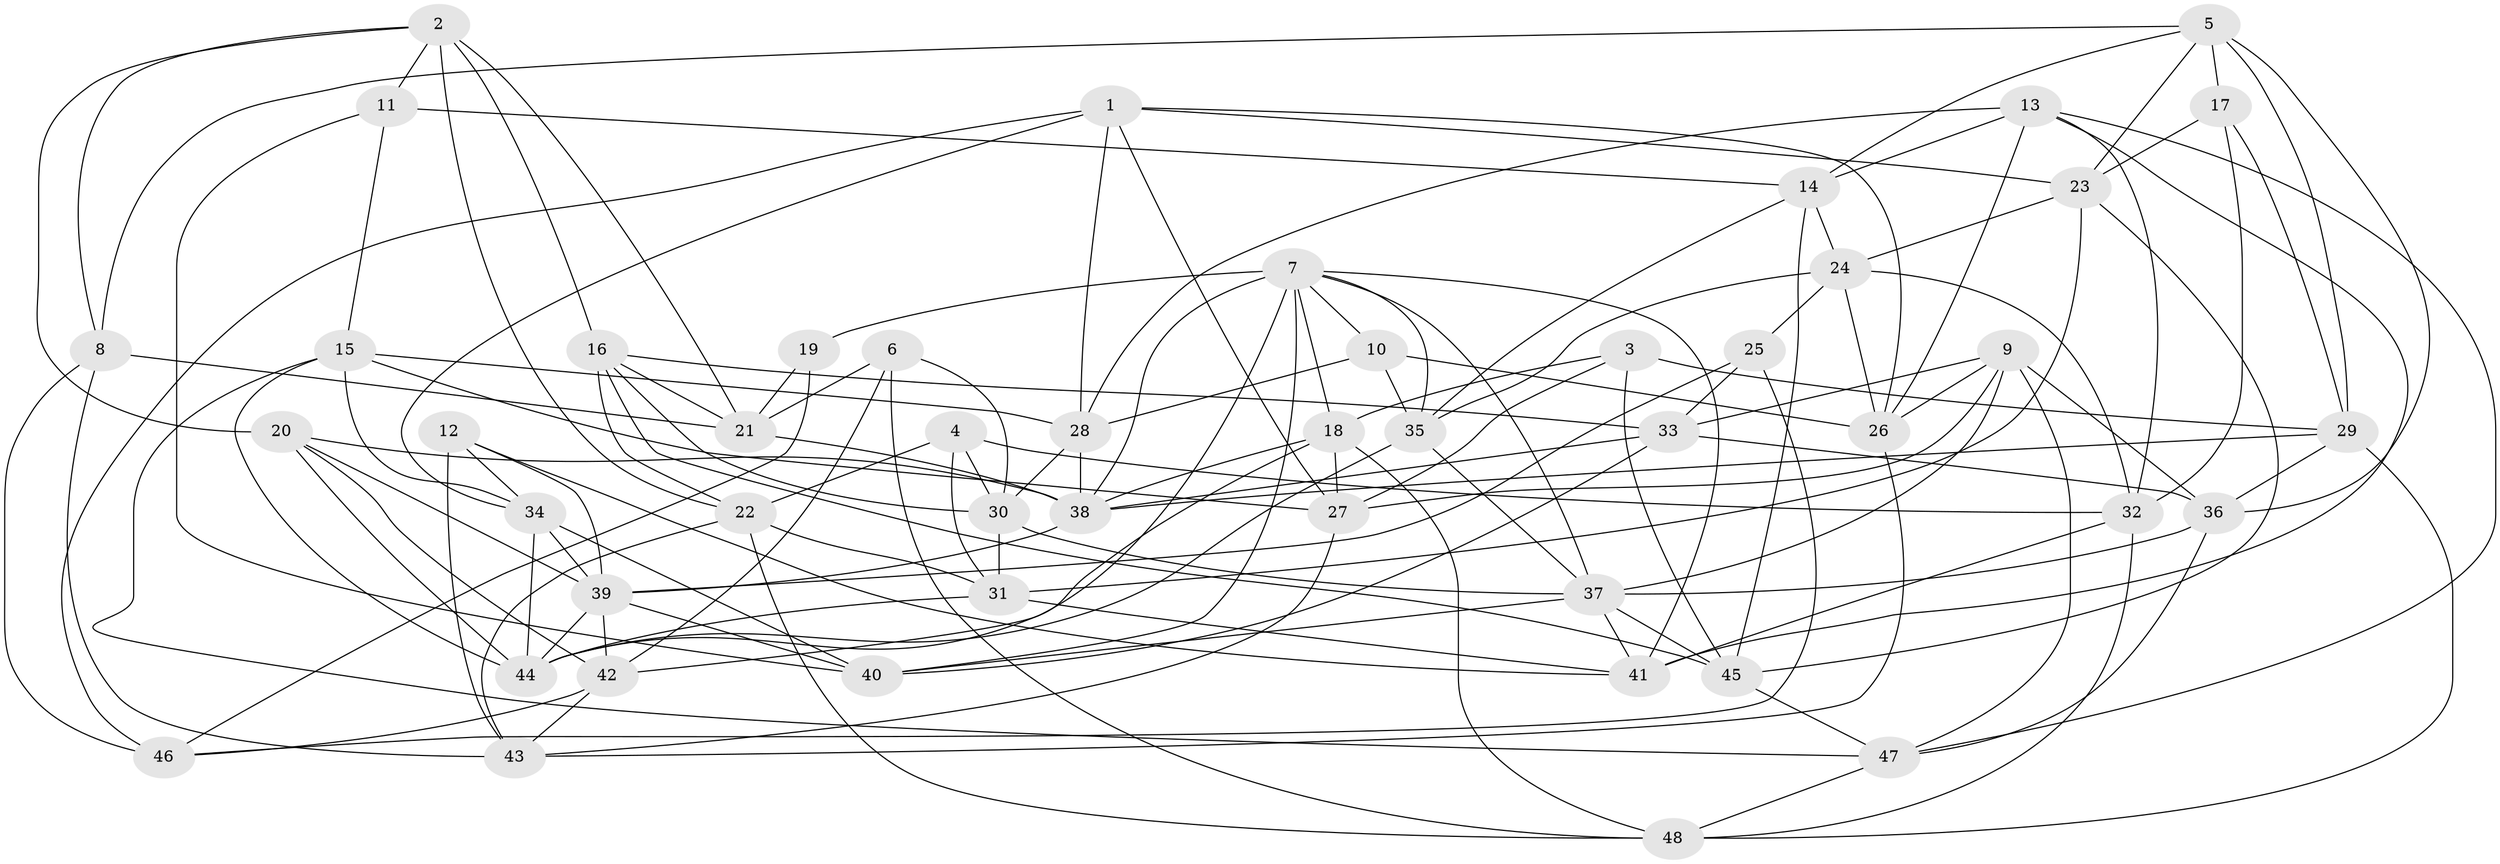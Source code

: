 // original degree distribution, {4: 1.0}
// Generated by graph-tools (version 1.1) at 2025/50/03/09/25 03:50:49]
// undirected, 48 vertices, 138 edges
graph export_dot {
graph [start="1"]
  node [color=gray90,style=filled];
  1;
  2;
  3;
  4;
  5;
  6;
  7;
  8;
  9;
  10;
  11;
  12;
  13;
  14;
  15;
  16;
  17;
  18;
  19;
  20;
  21;
  22;
  23;
  24;
  25;
  26;
  27;
  28;
  29;
  30;
  31;
  32;
  33;
  34;
  35;
  36;
  37;
  38;
  39;
  40;
  41;
  42;
  43;
  44;
  45;
  46;
  47;
  48;
  1 -- 23 [weight=1.0];
  1 -- 26 [weight=1.0];
  1 -- 27 [weight=1.0];
  1 -- 28 [weight=1.0];
  1 -- 34 [weight=1.0];
  1 -- 46 [weight=1.0];
  2 -- 8 [weight=1.0];
  2 -- 11 [weight=1.0];
  2 -- 16 [weight=1.0];
  2 -- 20 [weight=1.0];
  2 -- 21 [weight=1.0];
  2 -- 22 [weight=1.0];
  3 -- 18 [weight=1.0];
  3 -- 27 [weight=1.0];
  3 -- 29 [weight=1.0];
  3 -- 45 [weight=1.0];
  4 -- 22 [weight=1.0];
  4 -- 30 [weight=1.0];
  4 -- 31 [weight=1.0];
  4 -- 32 [weight=1.0];
  5 -- 8 [weight=1.0];
  5 -- 14 [weight=1.0];
  5 -- 17 [weight=1.0];
  5 -- 23 [weight=1.0];
  5 -- 29 [weight=1.0];
  5 -- 36 [weight=1.0];
  6 -- 21 [weight=1.0];
  6 -- 30 [weight=1.0];
  6 -- 42 [weight=1.0];
  6 -- 48 [weight=1.0];
  7 -- 10 [weight=1.0];
  7 -- 18 [weight=1.0];
  7 -- 19 [weight=2.0];
  7 -- 35 [weight=1.0];
  7 -- 37 [weight=1.0];
  7 -- 38 [weight=1.0];
  7 -- 40 [weight=1.0];
  7 -- 41 [weight=1.0];
  7 -- 42 [weight=1.0];
  8 -- 21 [weight=1.0];
  8 -- 43 [weight=1.0];
  8 -- 46 [weight=2.0];
  9 -- 26 [weight=1.0];
  9 -- 27 [weight=1.0];
  9 -- 33 [weight=1.0];
  9 -- 36 [weight=1.0];
  9 -- 37 [weight=1.0];
  9 -- 47 [weight=1.0];
  10 -- 26 [weight=1.0];
  10 -- 28 [weight=1.0];
  10 -- 35 [weight=1.0];
  11 -- 14 [weight=1.0];
  11 -- 15 [weight=1.0];
  11 -- 40 [weight=1.0];
  12 -- 34 [weight=1.0];
  12 -- 39 [weight=1.0];
  12 -- 41 [weight=1.0];
  12 -- 43 [weight=1.0];
  13 -- 14 [weight=1.0];
  13 -- 26 [weight=1.0];
  13 -- 28 [weight=1.0];
  13 -- 32 [weight=1.0];
  13 -- 41 [weight=1.0];
  13 -- 47 [weight=1.0];
  14 -- 24 [weight=1.0];
  14 -- 35 [weight=1.0];
  14 -- 45 [weight=1.0];
  15 -- 27 [weight=1.0];
  15 -- 28 [weight=1.0];
  15 -- 34 [weight=1.0];
  15 -- 44 [weight=1.0];
  15 -- 47 [weight=1.0];
  16 -- 21 [weight=1.0];
  16 -- 22 [weight=1.0];
  16 -- 30 [weight=1.0];
  16 -- 33 [weight=1.0];
  16 -- 45 [weight=1.0];
  17 -- 23 [weight=1.0];
  17 -- 29 [weight=1.0];
  17 -- 32 [weight=1.0];
  18 -- 27 [weight=1.0];
  18 -- 38 [weight=1.0];
  18 -- 44 [weight=1.0];
  18 -- 48 [weight=1.0];
  19 -- 21 [weight=1.0];
  19 -- 46 [weight=1.0];
  20 -- 38 [weight=1.0];
  20 -- 39 [weight=1.0];
  20 -- 42 [weight=1.0];
  20 -- 44 [weight=2.0];
  21 -- 38 [weight=1.0];
  22 -- 31 [weight=1.0];
  22 -- 43 [weight=1.0];
  22 -- 48 [weight=1.0];
  23 -- 24 [weight=1.0];
  23 -- 31 [weight=1.0];
  23 -- 45 [weight=1.0];
  24 -- 25 [weight=1.0];
  24 -- 26 [weight=1.0];
  24 -- 32 [weight=1.0];
  24 -- 35 [weight=1.0];
  25 -- 33 [weight=1.0];
  25 -- 39 [weight=1.0];
  25 -- 46 [weight=1.0];
  26 -- 43 [weight=1.0];
  27 -- 43 [weight=1.0];
  28 -- 30 [weight=1.0];
  28 -- 38 [weight=1.0];
  29 -- 36 [weight=1.0];
  29 -- 38 [weight=1.0];
  29 -- 48 [weight=1.0];
  30 -- 31 [weight=1.0];
  30 -- 37 [weight=1.0];
  31 -- 41 [weight=1.0];
  31 -- 44 [weight=1.0];
  32 -- 41 [weight=1.0];
  32 -- 48 [weight=1.0];
  33 -- 36 [weight=1.0];
  33 -- 38 [weight=1.0];
  33 -- 40 [weight=1.0];
  34 -- 39 [weight=1.0];
  34 -- 40 [weight=1.0];
  34 -- 44 [weight=1.0];
  35 -- 37 [weight=1.0];
  35 -- 44 [weight=1.0];
  36 -- 37 [weight=1.0];
  36 -- 47 [weight=1.0];
  37 -- 40 [weight=1.0];
  37 -- 41 [weight=1.0];
  37 -- 45 [weight=1.0];
  38 -- 39 [weight=1.0];
  39 -- 40 [weight=1.0];
  39 -- 42 [weight=1.0];
  39 -- 44 [weight=1.0];
  42 -- 43 [weight=1.0];
  42 -- 46 [weight=1.0];
  45 -- 47 [weight=1.0];
  47 -- 48 [weight=1.0];
}
